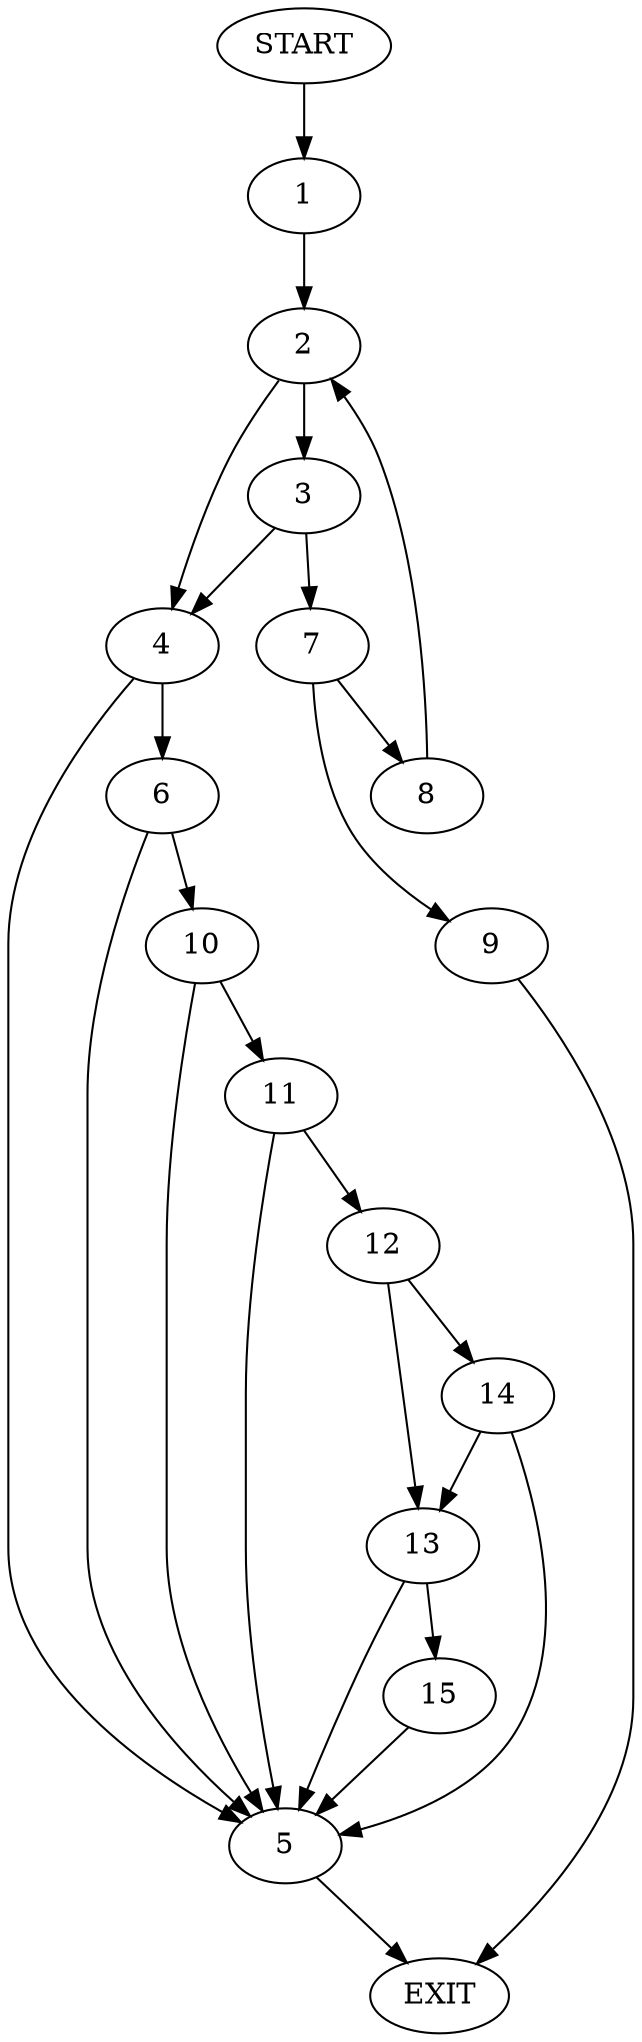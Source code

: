 digraph {
0 [label="START"]
16 [label="EXIT"]
0 -> 1
1 -> 2
2 -> 3
2 -> 4
4 -> 5
4 -> 6
3 -> 4
3 -> 7
7 -> 8
7 -> 9
5 -> 16
6 -> 10
6 -> 5
10 -> 5
10 -> 11
11 -> 5
11 -> 12
12 -> 13
12 -> 14
14 -> 13
14 -> 5
13 -> 15
13 -> 5
15 -> 5
8 -> 2
9 -> 16
}
